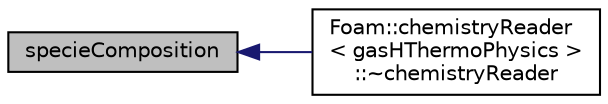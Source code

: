 digraph "specieComposition"
{
  bgcolor="transparent";
  edge [fontname="Helvetica",fontsize="10",labelfontname="Helvetica",labelfontsize="10"];
  node [fontname="Helvetica",fontsize="10",shape=record];
  rankdir="LR";
  Node17 [label="specieComposition",height=0.2,width=0.4,color="black", fillcolor="grey75", style="filled", fontcolor="black"];
  Node17 -> Node18 [dir="back",color="midnightblue",fontsize="10",style="solid",fontname="Helvetica"];
  Node18 [label="Foam::chemistryReader\l\< gasHThermoPhysics \>\l::~chemistryReader",height=0.2,width=0.4,color="black",URL="$a31437.html#ac9c7eaea5089d5bae2942f141f2dfd76",tooltip="Destructor. "];
}
